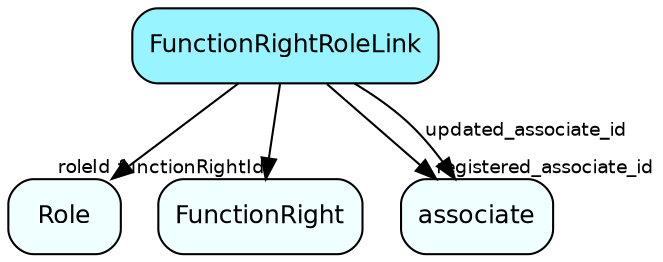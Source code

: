 digraph FunctionRightRoleLink  {
node [shape = box style="rounded, filled" fontname = "Helvetica" fontsize = "12" ]
edge [fontname = "Helvetica" fontsize = "9"]

FunctionRightRoleLink[fillcolor = "cadetblue1"]
Role[fillcolor = "azure1"]
FunctionRight[fillcolor = "azure1"]
associate[fillcolor = "azure1"]
FunctionRightRoleLink -> Role [headlabel = "roleId"]
FunctionRightRoleLink -> FunctionRight [headlabel = "functionRightId"]
FunctionRightRoleLink -> associate [headlabel = "registered_associate_id"]
FunctionRightRoleLink -> associate [label = "updated_associate_id"]
}
